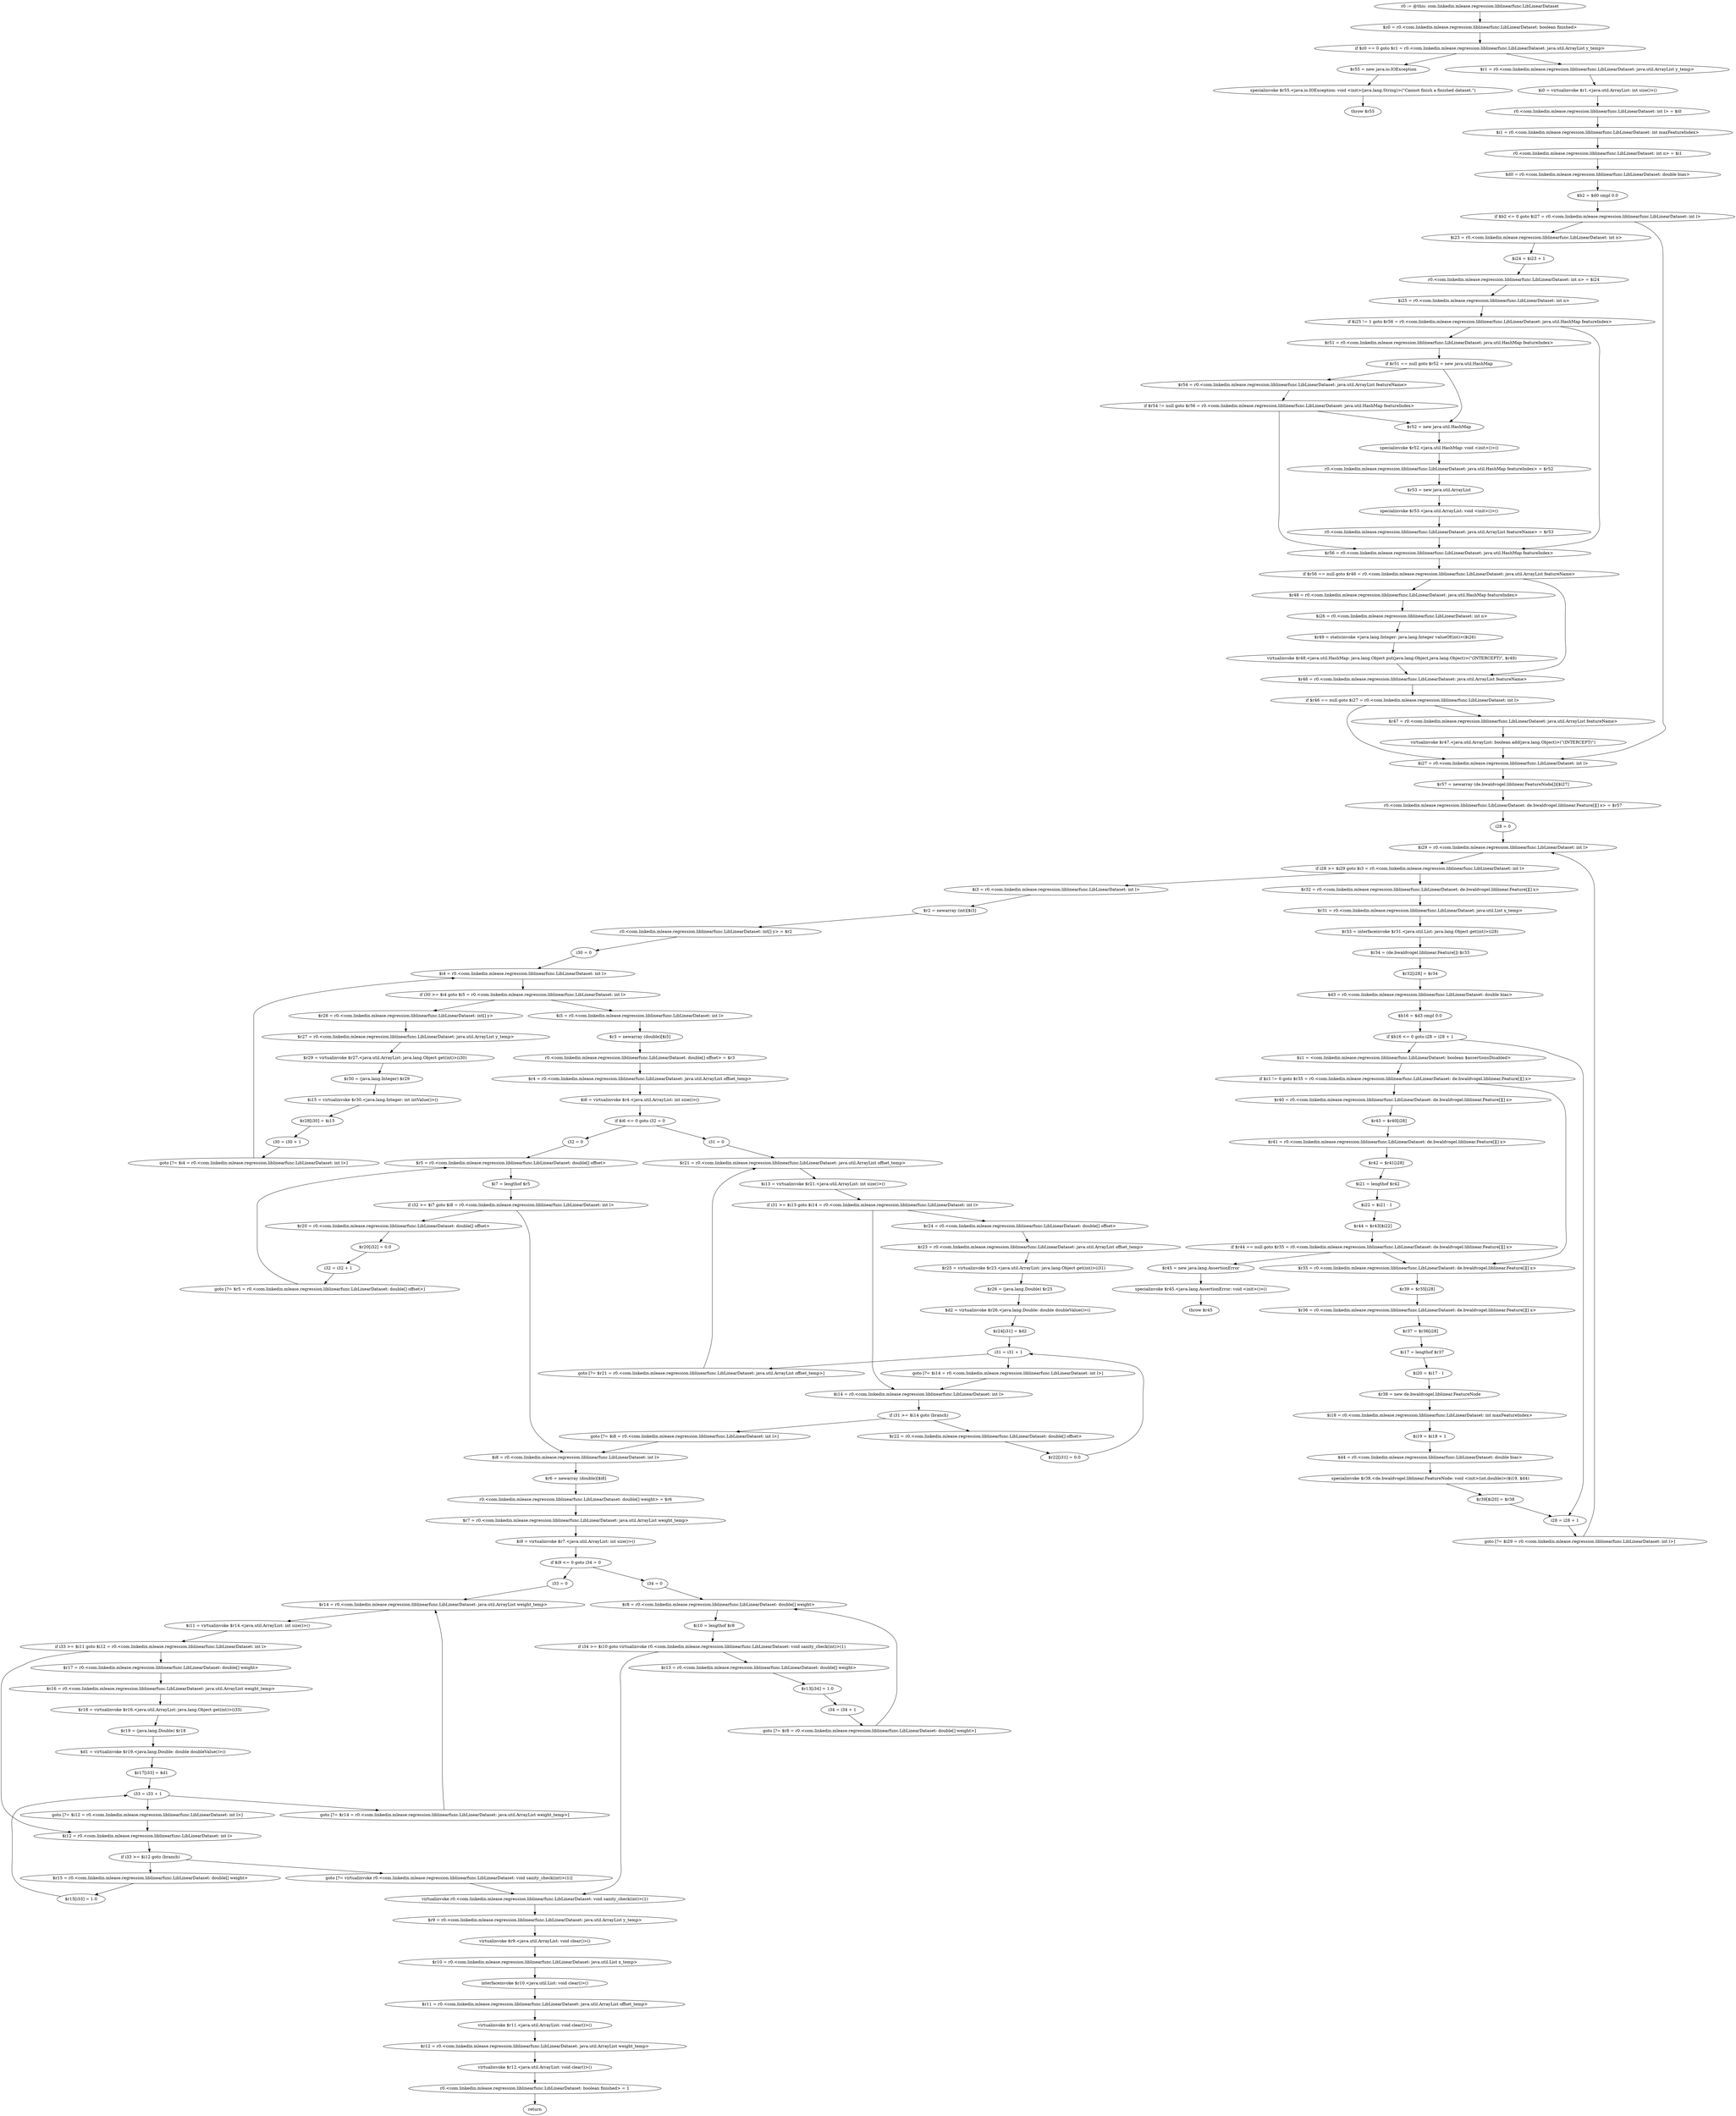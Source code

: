 digraph "unitGraph" {
    "r0 := @this: com.linkedin.mlease.regression.liblinearfunc.LibLinearDataset"
    "$z0 = r0.<com.linkedin.mlease.regression.liblinearfunc.LibLinearDataset: boolean finished>"
    "if $z0 == 0 goto $r1 = r0.<com.linkedin.mlease.regression.liblinearfunc.LibLinearDataset: java.util.ArrayList y_temp>"
    "$r55 = new java.io.IOException"
    "specialinvoke $r55.<java.io.IOException: void <init>(java.lang.String)>(\"Cannot finish a finished dataset.\")"
    "throw $r55"
    "$r1 = r0.<com.linkedin.mlease.regression.liblinearfunc.LibLinearDataset: java.util.ArrayList y_temp>"
    "$i0 = virtualinvoke $r1.<java.util.ArrayList: int size()>()"
    "r0.<com.linkedin.mlease.regression.liblinearfunc.LibLinearDataset: int l> = $i0"
    "$i1 = r0.<com.linkedin.mlease.regression.liblinearfunc.LibLinearDataset: int maxFeatureIndex>"
    "r0.<com.linkedin.mlease.regression.liblinearfunc.LibLinearDataset: int n> = $i1"
    "$d0 = r0.<com.linkedin.mlease.regression.liblinearfunc.LibLinearDataset: double bias>"
    "$b2 = $d0 cmpl 0.0"
    "if $b2 <= 0 goto $i27 = r0.<com.linkedin.mlease.regression.liblinearfunc.LibLinearDataset: int l>"
    "$i23 = r0.<com.linkedin.mlease.regression.liblinearfunc.LibLinearDataset: int n>"
    "$i24 = $i23 + 1"
    "r0.<com.linkedin.mlease.regression.liblinearfunc.LibLinearDataset: int n> = $i24"
    "$i25 = r0.<com.linkedin.mlease.regression.liblinearfunc.LibLinearDataset: int n>"
    "if $i25 != 1 goto $r56 = r0.<com.linkedin.mlease.regression.liblinearfunc.LibLinearDataset: java.util.HashMap featureIndex>"
    "$r51 = r0.<com.linkedin.mlease.regression.liblinearfunc.LibLinearDataset: java.util.HashMap featureIndex>"
    "if $r51 == null goto $r52 = new java.util.HashMap"
    "$r54 = r0.<com.linkedin.mlease.regression.liblinearfunc.LibLinearDataset: java.util.ArrayList featureName>"
    "if $r54 != null goto $r56 = r0.<com.linkedin.mlease.regression.liblinearfunc.LibLinearDataset: java.util.HashMap featureIndex>"
    "$r52 = new java.util.HashMap"
    "specialinvoke $r52.<java.util.HashMap: void <init>()>()"
    "r0.<com.linkedin.mlease.regression.liblinearfunc.LibLinearDataset: java.util.HashMap featureIndex> = $r52"
    "$r53 = new java.util.ArrayList"
    "specialinvoke $r53.<java.util.ArrayList: void <init>()>()"
    "r0.<com.linkedin.mlease.regression.liblinearfunc.LibLinearDataset: java.util.ArrayList featureName> = $r53"
    "$r56 = r0.<com.linkedin.mlease.regression.liblinearfunc.LibLinearDataset: java.util.HashMap featureIndex>"
    "if $r56 == null goto $r46 = r0.<com.linkedin.mlease.regression.liblinearfunc.LibLinearDataset: java.util.ArrayList featureName>"
    "$r48 = r0.<com.linkedin.mlease.regression.liblinearfunc.LibLinearDataset: java.util.HashMap featureIndex>"
    "$i26 = r0.<com.linkedin.mlease.regression.liblinearfunc.LibLinearDataset: int n>"
    "$r49 = staticinvoke <java.lang.Integer: java.lang.Integer valueOf(int)>($i26)"
    "virtualinvoke $r48.<java.util.HashMap: java.lang.Object put(java.lang.Object,java.lang.Object)>(\"(INTERCEPT)\", $r49)"
    "$r46 = r0.<com.linkedin.mlease.regression.liblinearfunc.LibLinearDataset: java.util.ArrayList featureName>"
    "if $r46 == null goto $i27 = r0.<com.linkedin.mlease.regression.liblinearfunc.LibLinearDataset: int l>"
    "$r47 = r0.<com.linkedin.mlease.regression.liblinearfunc.LibLinearDataset: java.util.ArrayList featureName>"
    "virtualinvoke $r47.<java.util.ArrayList: boolean add(java.lang.Object)>(\"(INTERCEPT)\")"
    "$i27 = r0.<com.linkedin.mlease.regression.liblinearfunc.LibLinearDataset: int l>"
    "$r57 = newarray (de.bwaldvogel.liblinear.FeatureNode[])[$i27]"
    "r0.<com.linkedin.mlease.regression.liblinearfunc.LibLinearDataset: de.bwaldvogel.liblinear.Feature[][] x> = $r57"
    "i28 = 0"
    "$i29 = r0.<com.linkedin.mlease.regression.liblinearfunc.LibLinearDataset: int l>"
    "if i28 >= $i29 goto $i3 = r0.<com.linkedin.mlease.regression.liblinearfunc.LibLinearDataset: int l>"
    "$r32 = r0.<com.linkedin.mlease.regression.liblinearfunc.LibLinearDataset: de.bwaldvogel.liblinear.Feature[][] x>"
    "$r31 = r0.<com.linkedin.mlease.regression.liblinearfunc.LibLinearDataset: java.util.List x_temp>"
    "$r33 = interfaceinvoke $r31.<java.util.List: java.lang.Object get(int)>(i28)"
    "$r34 = (de.bwaldvogel.liblinear.Feature[]) $r33"
    "$r32[i28] = $r34"
    "$d3 = r0.<com.linkedin.mlease.regression.liblinearfunc.LibLinearDataset: double bias>"
    "$b16 = $d3 cmpl 0.0"
    "if $b16 <= 0 goto i28 = i28 + 1"
    "$z1 = <com.linkedin.mlease.regression.liblinearfunc.LibLinearDataset: boolean $assertionsDisabled>"
    "if $z1 != 0 goto $r35 = r0.<com.linkedin.mlease.regression.liblinearfunc.LibLinearDataset: de.bwaldvogel.liblinear.Feature[][] x>"
    "$r40 = r0.<com.linkedin.mlease.regression.liblinearfunc.LibLinearDataset: de.bwaldvogel.liblinear.Feature[][] x>"
    "$r43 = $r40[i28]"
    "$r41 = r0.<com.linkedin.mlease.regression.liblinearfunc.LibLinearDataset: de.bwaldvogel.liblinear.Feature[][] x>"
    "$r42 = $r41[i28]"
    "$i21 = lengthof $r42"
    "$i22 = $i21 - 1"
    "$r44 = $r43[$i22]"
    "if $r44 == null goto $r35 = r0.<com.linkedin.mlease.regression.liblinearfunc.LibLinearDataset: de.bwaldvogel.liblinear.Feature[][] x>"
    "$r45 = new java.lang.AssertionError"
    "specialinvoke $r45.<java.lang.AssertionError: void <init>()>()"
    "throw $r45"
    "$r35 = r0.<com.linkedin.mlease.regression.liblinearfunc.LibLinearDataset: de.bwaldvogel.liblinear.Feature[][] x>"
    "$r39 = $r35[i28]"
    "$r36 = r0.<com.linkedin.mlease.regression.liblinearfunc.LibLinearDataset: de.bwaldvogel.liblinear.Feature[][] x>"
    "$r37 = $r36[i28]"
    "$i17 = lengthof $r37"
    "$i20 = $i17 - 1"
    "$r38 = new de.bwaldvogel.liblinear.FeatureNode"
    "$i18 = r0.<com.linkedin.mlease.regression.liblinearfunc.LibLinearDataset: int maxFeatureIndex>"
    "$i19 = $i18 + 1"
    "$d4 = r0.<com.linkedin.mlease.regression.liblinearfunc.LibLinearDataset: double bias>"
    "specialinvoke $r38.<de.bwaldvogel.liblinear.FeatureNode: void <init>(int,double)>($i19, $d4)"
    "$r39[$i20] = $r38"
    "i28 = i28 + 1"
    "goto [?= $i29 = r0.<com.linkedin.mlease.regression.liblinearfunc.LibLinearDataset: int l>]"
    "$i3 = r0.<com.linkedin.mlease.regression.liblinearfunc.LibLinearDataset: int l>"
    "$r2 = newarray (int)[$i3]"
    "r0.<com.linkedin.mlease.regression.liblinearfunc.LibLinearDataset: int[] y> = $r2"
    "i30 = 0"
    "$i4 = r0.<com.linkedin.mlease.regression.liblinearfunc.LibLinearDataset: int l>"
    "if i30 >= $i4 goto $i5 = r0.<com.linkedin.mlease.regression.liblinearfunc.LibLinearDataset: int l>"
    "$r28 = r0.<com.linkedin.mlease.regression.liblinearfunc.LibLinearDataset: int[] y>"
    "$r27 = r0.<com.linkedin.mlease.regression.liblinearfunc.LibLinearDataset: java.util.ArrayList y_temp>"
    "$r29 = virtualinvoke $r27.<java.util.ArrayList: java.lang.Object get(int)>(i30)"
    "$r30 = (java.lang.Integer) $r29"
    "$i15 = virtualinvoke $r30.<java.lang.Integer: int intValue()>()"
    "$r28[i30] = $i15"
    "i30 = i30 + 1"
    "goto [?= $i4 = r0.<com.linkedin.mlease.regression.liblinearfunc.LibLinearDataset: int l>]"
    "$i5 = r0.<com.linkedin.mlease.regression.liblinearfunc.LibLinearDataset: int l>"
    "$r3 = newarray (double)[$i5]"
    "r0.<com.linkedin.mlease.regression.liblinearfunc.LibLinearDataset: double[] offset> = $r3"
    "$r4 = r0.<com.linkedin.mlease.regression.liblinearfunc.LibLinearDataset: java.util.ArrayList offset_temp>"
    "$i6 = virtualinvoke $r4.<java.util.ArrayList: int size()>()"
    "if $i6 <= 0 goto i32 = 0"
    "i31 = 0"
    "$r21 = r0.<com.linkedin.mlease.regression.liblinearfunc.LibLinearDataset: java.util.ArrayList offset_temp>"
    "$i13 = virtualinvoke $r21.<java.util.ArrayList: int size()>()"
    "if i31 >= $i13 goto $i14 = r0.<com.linkedin.mlease.regression.liblinearfunc.LibLinearDataset: int l>"
    "$r24 = r0.<com.linkedin.mlease.regression.liblinearfunc.LibLinearDataset: double[] offset>"
    "$r23 = r0.<com.linkedin.mlease.regression.liblinearfunc.LibLinearDataset: java.util.ArrayList offset_temp>"
    "$r25 = virtualinvoke $r23.<java.util.ArrayList: java.lang.Object get(int)>(i31)"
    "$r26 = (java.lang.Double) $r25"
    "$d2 = virtualinvoke $r26.<java.lang.Double: double doubleValue()>()"
    "$r24[i31] = $d2"
    "i31 = i31 + 1"
    "goto [?= $r21 = r0.<com.linkedin.mlease.regression.liblinearfunc.LibLinearDataset: java.util.ArrayList offset_temp>]"
    "$i14 = r0.<com.linkedin.mlease.regression.liblinearfunc.LibLinearDataset: int l>"
    "if i31 >= $i14 goto (branch)"
    "$r22 = r0.<com.linkedin.mlease.regression.liblinearfunc.LibLinearDataset: double[] offset>"
    "$r22[i31] = 0.0"
    "goto [?= $i14 = r0.<com.linkedin.mlease.regression.liblinearfunc.LibLinearDataset: int l>]"
    "goto [?= $i8 = r0.<com.linkedin.mlease.regression.liblinearfunc.LibLinearDataset: int l>]"
    "i32 = 0"
    "$r5 = r0.<com.linkedin.mlease.regression.liblinearfunc.LibLinearDataset: double[] offset>"
    "$i7 = lengthof $r5"
    "if i32 >= $i7 goto $i8 = r0.<com.linkedin.mlease.regression.liblinearfunc.LibLinearDataset: int l>"
    "$r20 = r0.<com.linkedin.mlease.regression.liblinearfunc.LibLinearDataset: double[] offset>"
    "$r20[i32] = 0.0"
    "i32 = i32 + 1"
    "goto [?= $r5 = r0.<com.linkedin.mlease.regression.liblinearfunc.LibLinearDataset: double[] offset>]"
    "$i8 = r0.<com.linkedin.mlease.regression.liblinearfunc.LibLinearDataset: int l>"
    "$r6 = newarray (double)[$i8]"
    "r0.<com.linkedin.mlease.regression.liblinearfunc.LibLinearDataset: double[] weight> = $r6"
    "$r7 = r0.<com.linkedin.mlease.regression.liblinearfunc.LibLinearDataset: java.util.ArrayList weight_temp>"
    "$i9 = virtualinvoke $r7.<java.util.ArrayList: int size()>()"
    "if $i9 <= 0 goto i34 = 0"
    "i33 = 0"
    "$r14 = r0.<com.linkedin.mlease.regression.liblinearfunc.LibLinearDataset: java.util.ArrayList weight_temp>"
    "$i11 = virtualinvoke $r14.<java.util.ArrayList: int size()>()"
    "if i33 >= $i11 goto $i12 = r0.<com.linkedin.mlease.regression.liblinearfunc.LibLinearDataset: int l>"
    "$r17 = r0.<com.linkedin.mlease.regression.liblinearfunc.LibLinearDataset: double[] weight>"
    "$r16 = r0.<com.linkedin.mlease.regression.liblinearfunc.LibLinearDataset: java.util.ArrayList weight_temp>"
    "$r18 = virtualinvoke $r16.<java.util.ArrayList: java.lang.Object get(int)>(i33)"
    "$r19 = (java.lang.Double) $r18"
    "$d1 = virtualinvoke $r19.<java.lang.Double: double doubleValue()>()"
    "$r17[i33] = $d1"
    "i33 = i33 + 1"
    "goto [?= $r14 = r0.<com.linkedin.mlease.regression.liblinearfunc.LibLinearDataset: java.util.ArrayList weight_temp>]"
    "$i12 = r0.<com.linkedin.mlease.regression.liblinearfunc.LibLinearDataset: int l>"
    "if i33 >= $i12 goto (branch)"
    "$r15 = r0.<com.linkedin.mlease.regression.liblinearfunc.LibLinearDataset: double[] weight>"
    "$r15[i33] = 1.0"
    "goto [?= $i12 = r0.<com.linkedin.mlease.regression.liblinearfunc.LibLinearDataset: int l>]"
    "goto [?= virtualinvoke r0.<com.linkedin.mlease.regression.liblinearfunc.LibLinearDataset: void sanity_check(int)>(1)]"
    "i34 = 0"
    "$r8 = r0.<com.linkedin.mlease.regression.liblinearfunc.LibLinearDataset: double[] weight>"
    "$i10 = lengthof $r8"
    "if i34 >= $i10 goto virtualinvoke r0.<com.linkedin.mlease.regression.liblinearfunc.LibLinearDataset: void sanity_check(int)>(1)"
    "$r13 = r0.<com.linkedin.mlease.regression.liblinearfunc.LibLinearDataset: double[] weight>"
    "$r13[i34] = 1.0"
    "i34 = i34 + 1"
    "goto [?= $r8 = r0.<com.linkedin.mlease.regression.liblinearfunc.LibLinearDataset: double[] weight>]"
    "virtualinvoke r0.<com.linkedin.mlease.regression.liblinearfunc.LibLinearDataset: void sanity_check(int)>(1)"
    "$r9 = r0.<com.linkedin.mlease.regression.liblinearfunc.LibLinearDataset: java.util.ArrayList y_temp>"
    "virtualinvoke $r9.<java.util.ArrayList: void clear()>()"
    "$r10 = r0.<com.linkedin.mlease.regression.liblinearfunc.LibLinearDataset: java.util.List x_temp>"
    "interfaceinvoke $r10.<java.util.List: void clear()>()"
    "$r11 = r0.<com.linkedin.mlease.regression.liblinearfunc.LibLinearDataset: java.util.ArrayList offset_temp>"
    "virtualinvoke $r11.<java.util.ArrayList: void clear()>()"
    "$r12 = r0.<com.linkedin.mlease.regression.liblinearfunc.LibLinearDataset: java.util.ArrayList weight_temp>"
    "virtualinvoke $r12.<java.util.ArrayList: void clear()>()"
    "r0.<com.linkedin.mlease.regression.liblinearfunc.LibLinearDataset: boolean finished> = 1"
    "return"
    "r0 := @this: com.linkedin.mlease.regression.liblinearfunc.LibLinearDataset"->"$z0 = r0.<com.linkedin.mlease.regression.liblinearfunc.LibLinearDataset: boolean finished>";
    "$z0 = r0.<com.linkedin.mlease.regression.liblinearfunc.LibLinearDataset: boolean finished>"->"if $z0 == 0 goto $r1 = r0.<com.linkedin.mlease.regression.liblinearfunc.LibLinearDataset: java.util.ArrayList y_temp>";
    "if $z0 == 0 goto $r1 = r0.<com.linkedin.mlease.regression.liblinearfunc.LibLinearDataset: java.util.ArrayList y_temp>"->"$r55 = new java.io.IOException";
    "if $z0 == 0 goto $r1 = r0.<com.linkedin.mlease.regression.liblinearfunc.LibLinearDataset: java.util.ArrayList y_temp>"->"$r1 = r0.<com.linkedin.mlease.regression.liblinearfunc.LibLinearDataset: java.util.ArrayList y_temp>";
    "$r55 = new java.io.IOException"->"specialinvoke $r55.<java.io.IOException: void <init>(java.lang.String)>(\"Cannot finish a finished dataset.\")";
    "specialinvoke $r55.<java.io.IOException: void <init>(java.lang.String)>(\"Cannot finish a finished dataset.\")"->"throw $r55";
    "$r1 = r0.<com.linkedin.mlease.regression.liblinearfunc.LibLinearDataset: java.util.ArrayList y_temp>"->"$i0 = virtualinvoke $r1.<java.util.ArrayList: int size()>()";
    "$i0 = virtualinvoke $r1.<java.util.ArrayList: int size()>()"->"r0.<com.linkedin.mlease.regression.liblinearfunc.LibLinearDataset: int l> = $i0";
    "r0.<com.linkedin.mlease.regression.liblinearfunc.LibLinearDataset: int l> = $i0"->"$i1 = r0.<com.linkedin.mlease.regression.liblinearfunc.LibLinearDataset: int maxFeatureIndex>";
    "$i1 = r0.<com.linkedin.mlease.regression.liblinearfunc.LibLinearDataset: int maxFeatureIndex>"->"r0.<com.linkedin.mlease.regression.liblinearfunc.LibLinearDataset: int n> = $i1";
    "r0.<com.linkedin.mlease.regression.liblinearfunc.LibLinearDataset: int n> = $i1"->"$d0 = r0.<com.linkedin.mlease.regression.liblinearfunc.LibLinearDataset: double bias>";
    "$d0 = r0.<com.linkedin.mlease.regression.liblinearfunc.LibLinearDataset: double bias>"->"$b2 = $d0 cmpl 0.0";
    "$b2 = $d0 cmpl 0.0"->"if $b2 <= 0 goto $i27 = r0.<com.linkedin.mlease.regression.liblinearfunc.LibLinearDataset: int l>";
    "if $b2 <= 0 goto $i27 = r0.<com.linkedin.mlease.regression.liblinearfunc.LibLinearDataset: int l>"->"$i23 = r0.<com.linkedin.mlease.regression.liblinearfunc.LibLinearDataset: int n>";
    "if $b2 <= 0 goto $i27 = r0.<com.linkedin.mlease.regression.liblinearfunc.LibLinearDataset: int l>"->"$i27 = r0.<com.linkedin.mlease.regression.liblinearfunc.LibLinearDataset: int l>";
    "$i23 = r0.<com.linkedin.mlease.regression.liblinearfunc.LibLinearDataset: int n>"->"$i24 = $i23 + 1";
    "$i24 = $i23 + 1"->"r0.<com.linkedin.mlease.regression.liblinearfunc.LibLinearDataset: int n> = $i24";
    "r0.<com.linkedin.mlease.regression.liblinearfunc.LibLinearDataset: int n> = $i24"->"$i25 = r0.<com.linkedin.mlease.regression.liblinearfunc.LibLinearDataset: int n>";
    "$i25 = r0.<com.linkedin.mlease.regression.liblinearfunc.LibLinearDataset: int n>"->"if $i25 != 1 goto $r56 = r0.<com.linkedin.mlease.regression.liblinearfunc.LibLinearDataset: java.util.HashMap featureIndex>";
    "if $i25 != 1 goto $r56 = r0.<com.linkedin.mlease.regression.liblinearfunc.LibLinearDataset: java.util.HashMap featureIndex>"->"$r51 = r0.<com.linkedin.mlease.regression.liblinearfunc.LibLinearDataset: java.util.HashMap featureIndex>";
    "if $i25 != 1 goto $r56 = r0.<com.linkedin.mlease.regression.liblinearfunc.LibLinearDataset: java.util.HashMap featureIndex>"->"$r56 = r0.<com.linkedin.mlease.regression.liblinearfunc.LibLinearDataset: java.util.HashMap featureIndex>";
    "$r51 = r0.<com.linkedin.mlease.regression.liblinearfunc.LibLinearDataset: java.util.HashMap featureIndex>"->"if $r51 == null goto $r52 = new java.util.HashMap";
    "if $r51 == null goto $r52 = new java.util.HashMap"->"$r54 = r0.<com.linkedin.mlease.regression.liblinearfunc.LibLinearDataset: java.util.ArrayList featureName>";
    "if $r51 == null goto $r52 = new java.util.HashMap"->"$r52 = new java.util.HashMap";
    "$r54 = r0.<com.linkedin.mlease.regression.liblinearfunc.LibLinearDataset: java.util.ArrayList featureName>"->"if $r54 != null goto $r56 = r0.<com.linkedin.mlease.regression.liblinearfunc.LibLinearDataset: java.util.HashMap featureIndex>";
    "if $r54 != null goto $r56 = r0.<com.linkedin.mlease.regression.liblinearfunc.LibLinearDataset: java.util.HashMap featureIndex>"->"$r52 = new java.util.HashMap";
    "if $r54 != null goto $r56 = r0.<com.linkedin.mlease.regression.liblinearfunc.LibLinearDataset: java.util.HashMap featureIndex>"->"$r56 = r0.<com.linkedin.mlease.regression.liblinearfunc.LibLinearDataset: java.util.HashMap featureIndex>";
    "$r52 = new java.util.HashMap"->"specialinvoke $r52.<java.util.HashMap: void <init>()>()";
    "specialinvoke $r52.<java.util.HashMap: void <init>()>()"->"r0.<com.linkedin.mlease.regression.liblinearfunc.LibLinearDataset: java.util.HashMap featureIndex> = $r52";
    "r0.<com.linkedin.mlease.regression.liblinearfunc.LibLinearDataset: java.util.HashMap featureIndex> = $r52"->"$r53 = new java.util.ArrayList";
    "$r53 = new java.util.ArrayList"->"specialinvoke $r53.<java.util.ArrayList: void <init>()>()";
    "specialinvoke $r53.<java.util.ArrayList: void <init>()>()"->"r0.<com.linkedin.mlease.regression.liblinearfunc.LibLinearDataset: java.util.ArrayList featureName> = $r53";
    "r0.<com.linkedin.mlease.regression.liblinearfunc.LibLinearDataset: java.util.ArrayList featureName> = $r53"->"$r56 = r0.<com.linkedin.mlease.regression.liblinearfunc.LibLinearDataset: java.util.HashMap featureIndex>";
    "$r56 = r0.<com.linkedin.mlease.regression.liblinearfunc.LibLinearDataset: java.util.HashMap featureIndex>"->"if $r56 == null goto $r46 = r0.<com.linkedin.mlease.regression.liblinearfunc.LibLinearDataset: java.util.ArrayList featureName>";
    "if $r56 == null goto $r46 = r0.<com.linkedin.mlease.regression.liblinearfunc.LibLinearDataset: java.util.ArrayList featureName>"->"$r48 = r0.<com.linkedin.mlease.regression.liblinearfunc.LibLinearDataset: java.util.HashMap featureIndex>";
    "if $r56 == null goto $r46 = r0.<com.linkedin.mlease.regression.liblinearfunc.LibLinearDataset: java.util.ArrayList featureName>"->"$r46 = r0.<com.linkedin.mlease.regression.liblinearfunc.LibLinearDataset: java.util.ArrayList featureName>";
    "$r48 = r0.<com.linkedin.mlease.regression.liblinearfunc.LibLinearDataset: java.util.HashMap featureIndex>"->"$i26 = r0.<com.linkedin.mlease.regression.liblinearfunc.LibLinearDataset: int n>";
    "$i26 = r0.<com.linkedin.mlease.regression.liblinearfunc.LibLinearDataset: int n>"->"$r49 = staticinvoke <java.lang.Integer: java.lang.Integer valueOf(int)>($i26)";
    "$r49 = staticinvoke <java.lang.Integer: java.lang.Integer valueOf(int)>($i26)"->"virtualinvoke $r48.<java.util.HashMap: java.lang.Object put(java.lang.Object,java.lang.Object)>(\"(INTERCEPT)\", $r49)";
    "virtualinvoke $r48.<java.util.HashMap: java.lang.Object put(java.lang.Object,java.lang.Object)>(\"(INTERCEPT)\", $r49)"->"$r46 = r0.<com.linkedin.mlease.regression.liblinearfunc.LibLinearDataset: java.util.ArrayList featureName>";
    "$r46 = r0.<com.linkedin.mlease.regression.liblinearfunc.LibLinearDataset: java.util.ArrayList featureName>"->"if $r46 == null goto $i27 = r0.<com.linkedin.mlease.regression.liblinearfunc.LibLinearDataset: int l>";
    "if $r46 == null goto $i27 = r0.<com.linkedin.mlease.regression.liblinearfunc.LibLinearDataset: int l>"->"$r47 = r0.<com.linkedin.mlease.regression.liblinearfunc.LibLinearDataset: java.util.ArrayList featureName>";
    "if $r46 == null goto $i27 = r0.<com.linkedin.mlease.regression.liblinearfunc.LibLinearDataset: int l>"->"$i27 = r0.<com.linkedin.mlease.regression.liblinearfunc.LibLinearDataset: int l>";
    "$r47 = r0.<com.linkedin.mlease.regression.liblinearfunc.LibLinearDataset: java.util.ArrayList featureName>"->"virtualinvoke $r47.<java.util.ArrayList: boolean add(java.lang.Object)>(\"(INTERCEPT)\")";
    "virtualinvoke $r47.<java.util.ArrayList: boolean add(java.lang.Object)>(\"(INTERCEPT)\")"->"$i27 = r0.<com.linkedin.mlease.regression.liblinearfunc.LibLinearDataset: int l>";
    "$i27 = r0.<com.linkedin.mlease.regression.liblinearfunc.LibLinearDataset: int l>"->"$r57 = newarray (de.bwaldvogel.liblinear.FeatureNode[])[$i27]";
    "$r57 = newarray (de.bwaldvogel.liblinear.FeatureNode[])[$i27]"->"r0.<com.linkedin.mlease.regression.liblinearfunc.LibLinearDataset: de.bwaldvogel.liblinear.Feature[][] x> = $r57";
    "r0.<com.linkedin.mlease.regression.liblinearfunc.LibLinearDataset: de.bwaldvogel.liblinear.Feature[][] x> = $r57"->"i28 = 0";
    "i28 = 0"->"$i29 = r0.<com.linkedin.mlease.regression.liblinearfunc.LibLinearDataset: int l>";
    "$i29 = r0.<com.linkedin.mlease.regression.liblinearfunc.LibLinearDataset: int l>"->"if i28 >= $i29 goto $i3 = r0.<com.linkedin.mlease.regression.liblinearfunc.LibLinearDataset: int l>";
    "if i28 >= $i29 goto $i3 = r0.<com.linkedin.mlease.regression.liblinearfunc.LibLinearDataset: int l>"->"$r32 = r0.<com.linkedin.mlease.regression.liblinearfunc.LibLinearDataset: de.bwaldvogel.liblinear.Feature[][] x>";
    "if i28 >= $i29 goto $i3 = r0.<com.linkedin.mlease.regression.liblinearfunc.LibLinearDataset: int l>"->"$i3 = r0.<com.linkedin.mlease.regression.liblinearfunc.LibLinearDataset: int l>";
    "$r32 = r0.<com.linkedin.mlease.regression.liblinearfunc.LibLinearDataset: de.bwaldvogel.liblinear.Feature[][] x>"->"$r31 = r0.<com.linkedin.mlease.regression.liblinearfunc.LibLinearDataset: java.util.List x_temp>";
    "$r31 = r0.<com.linkedin.mlease.regression.liblinearfunc.LibLinearDataset: java.util.List x_temp>"->"$r33 = interfaceinvoke $r31.<java.util.List: java.lang.Object get(int)>(i28)";
    "$r33 = interfaceinvoke $r31.<java.util.List: java.lang.Object get(int)>(i28)"->"$r34 = (de.bwaldvogel.liblinear.Feature[]) $r33";
    "$r34 = (de.bwaldvogel.liblinear.Feature[]) $r33"->"$r32[i28] = $r34";
    "$r32[i28] = $r34"->"$d3 = r0.<com.linkedin.mlease.regression.liblinearfunc.LibLinearDataset: double bias>";
    "$d3 = r0.<com.linkedin.mlease.regression.liblinearfunc.LibLinearDataset: double bias>"->"$b16 = $d3 cmpl 0.0";
    "$b16 = $d3 cmpl 0.0"->"if $b16 <= 0 goto i28 = i28 + 1";
    "if $b16 <= 0 goto i28 = i28 + 1"->"$z1 = <com.linkedin.mlease.regression.liblinearfunc.LibLinearDataset: boolean $assertionsDisabled>";
    "if $b16 <= 0 goto i28 = i28 + 1"->"i28 = i28 + 1";
    "$z1 = <com.linkedin.mlease.regression.liblinearfunc.LibLinearDataset: boolean $assertionsDisabled>"->"if $z1 != 0 goto $r35 = r0.<com.linkedin.mlease.regression.liblinearfunc.LibLinearDataset: de.bwaldvogel.liblinear.Feature[][] x>";
    "if $z1 != 0 goto $r35 = r0.<com.linkedin.mlease.regression.liblinearfunc.LibLinearDataset: de.bwaldvogel.liblinear.Feature[][] x>"->"$r40 = r0.<com.linkedin.mlease.regression.liblinearfunc.LibLinearDataset: de.bwaldvogel.liblinear.Feature[][] x>";
    "if $z1 != 0 goto $r35 = r0.<com.linkedin.mlease.regression.liblinearfunc.LibLinearDataset: de.bwaldvogel.liblinear.Feature[][] x>"->"$r35 = r0.<com.linkedin.mlease.regression.liblinearfunc.LibLinearDataset: de.bwaldvogel.liblinear.Feature[][] x>";
    "$r40 = r0.<com.linkedin.mlease.regression.liblinearfunc.LibLinearDataset: de.bwaldvogel.liblinear.Feature[][] x>"->"$r43 = $r40[i28]";
    "$r43 = $r40[i28]"->"$r41 = r0.<com.linkedin.mlease.regression.liblinearfunc.LibLinearDataset: de.bwaldvogel.liblinear.Feature[][] x>";
    "$r41 = r0.<com.linkedin.mlease.regression.liblinearfunc.LibLinearDataset: de.bwaldvogel.liblinear.Feature[][] x>"->"$r42 = $r41[i28]";
    "$r42 = $r41[i28]"->"$i21 = lengthof $r42";
    "$i21 = lengthof $r42"->"$i22 = $i21 - 1";
    "$i22 = $i21 - 1"->"$r44 = $r43[$i22]";
    "$r44 = $r43[$i22]"->"if $r44 == null goto $r35 = r0.<com.linkedin.mlease.regression.liblinearfunc.LibLinearDataset: de.bwaldvogel.liblinear.Feature[][] x>";
    "if $r44 == null goto $r35 = r0.<com.linkedin.mlease.regression.liblinearfunc.LibLinearDataset: de.bwaldvogel.liblinear.Feature[][] x>"->"$r45 = new java.lang.AssertionError";
    "if $r44 == null goto $r35 = r0.<com.linkedin.mlease.regression.liblinearfunc.LibLinearDataset: de.bwaldvogel.liblinear.Feature[][] x>"->"$r35 = r0.<com.linkedin.mlease.regression.liblinearfunc.LibLinearDataset: de.bwaldvogel.liblinear.Feature[][] x>";
    "$r45 = new java.lang.AssertionError"->"specialinvoke $r45.<java.lang.AssertionError: void <init>()>()";
    "specialinvoke $r45.<java.lang.AssertionError: void <init>()>()"->"throw $r45";
    "$r35 = r0.<com.linkedin.mlease.regression.liblinearfunc.LibLinearDataset: de.bwaldvogel.liblinear.Feature[][] x>"->"$r39 = $r35[i28]";
    "$r39 = $r35[i28]"->"$r36 = r0.<com.linkedin.mlease.regression.liblinearfunc.LibLinearDataset: de.bwaldvogel.liblinear.Feature[][] x>";
    "$r36 = r0.<com.linkedin.mlease.regression.liblinearfunc.LibLinearDataset: de.bwaldvogel.liblinear.Feature[][] x>"->"$r37 = $r36[i28]";
    "$r37 = $r36[i28]"->"$i17 = lengthof $r37";
    "$i17 = lengthof $r37"->"$i20 = $i17 - 1";
    "$i20 = $i17 - 1"->"$r38 = new de.bwaldvogel.liblinear.FeatureNode";
    "$r38 = new de.bwaldvogel.liblinear.FeatureNode"->"$i18 = r0.<com.linkedin.mlease.regression.liblinearfunc.LibLinearDataset: int maxFeatureIndex>";
    "$i18 = r0.<com.linkedin.mlease.regression.liblinearfunc.LibLinearDataset: int maxFeatureIndex>"->"$i19 = $i18 + 1";
    "$i19 = $i18 + 1"->"$d4 = r0.<com.linkedin.mlease.regression.liblinearfunc.LibLinearDataset: double bias>";
    "$d4 = r0.<com.linkedin.mlease.regression.liblinearfunc.LibLinearDataset: double bias>"->"specialinvoke $r38.<de.bwaldvogel.liblinear.FeatureNode: void <init>(int,double)>($i19, $d4)";
    "specialinvoke $r38.<de.bwaldvogel.liblinear.FeatureNode: void <init>(int,double)>($i19, $d4)"->"$r39[$i20] = $r38";
    "$r39[$i20] = $r38"->"i28 = i28 + 1";
    "i28 = i28 + 1"->"goto [?= $i29 = r0.<com.linkedin.mlease.regression.liblinearfunc.LibLinearDataset: int l>]";
    "goto [?= $i29 = r0.<com.linkedin.mlease.regression.liblinearfunc.LibLinearDataset: int l>]"->"$i29 = r0.<com.linkedin.mlease.regression.liblinearfunc.LibLinearDataset: int l>";
    "$i3 = r0.<com.linkedin.mlease.regression.liblinearfunc.LibLinearDataset: int l>"->"$r2 = newarray (int)[$i3]";
    "$r2 = newarray (int)[$i3]"->"r0.<com.linkedin.mlease.regression.liblinearfunc.LibLinearDataset: int[] y> = $r2";
    "r0.<com.linkedin.mlease.regression.liblinearfunc.LibLinearDataset: int[] y> = $r2"->"i30 = 0";
    "i30 = 0"->"$i4 = r0.<com.linkedin.mlease.regression.liblinearfunc.LibLinearDataset: int l>";
    "$i4 = r0.<com.linkedin.mlease.regression.liblinearfunc.LibLinearDataset: int l>"->"if i30 >= $i4 goto $i5 = r0.<com.linkedin.mlease.regression.liblinearfunc.LibLinearDataset: int l>";
    "if i30 >= $i4 goto $i5 = r0.<com.linkedin.mlease.regression.liblinearfunc.LibLinearDataset: int l>"->"$r28 = r0.<com.linkedin.mlease.regression.liblinearfunc.LibLinearDataset: int[] y>";
    "if i30 >= $i4 goto $i5 = r0.<com.linkedin.mlease.regression.liblinearfunc.LibLinearDataset: int l>"->"$i5 = r0.<com.linkedin.mlease.regression.liblinearfunc.LibLinearDataset: int l>";
    "$r28 = r0.<com.linkedin.mlease.regression.liblinearfunc.LibLinearDataset: int[] y>"->"$r27 = r0.<com.linkedin.mlease.regression.liblinearfunc.LibLinearDataset: java.util.ArrayList y_temp>";
    "$r27 = r0.<com.linkedin.mlease.regression.liblinearfunc.LibLinearDataset: java.util.ArrayList y_temp>"->"$r29 = virtualinvoke $r27.<java.util.ArrayList: java.lang.Object get(int)>(i30)";
    "$r29 = virtualinvoke $r27.<java.util.ArrayList: java.lang.Object get(int)>(i30)"->"$r30 = (java.lang.Integer) $r29";
    "$r30 = (java.lang.Integer) $r29"->"$i15 = virtualinvoke $r30.<java.lang.Integer: int intValue()>()";
    "$i15 = virtualinvoke $r30.<java.lang.Integer: int intValue()>()"->"$r28[i30] = $i15";
    "$r28[i30] = $i15"->"i30 = i30 + 1";
    "i30 = i30 + 1"->"goto [?= $i4 = r0.<com.linkedin.mlease.regression.liblinearfunc.LibLinearDataset: int l>]";
    "goto [?= $i4 = r0.<com.linkedin.mlease.regression.liblinearfunc.LibLinearDataset: int l>]"->"$i4 = r0.<com.linkedin.mlease.regression.liblinearfunc.LibLinearDataset: int l>";
    "$i5 = r0.<com.linkedin.mlease.regression.liblinearfunc.LibLinearDataset: int l>"->"$r3 = newarray (double)[$i5]";
    "$r3 = newarray (double)[$i5]"->"r0.<com.linkedin.mlease.regression.liblinearfunc.LibLinearDataset: double[] offset> = $r3";
    "r0.<com.linkedin.mlease.regression.liblinearfunc.LibLinearDataset: double[] offset> = $r3"->"$r4 = r0.<com.linkedin.mlease.regression.liblinearfunc.LibLinearDataset: java.util.ArrayList offset_temp>";
    "$r4 = r0.<com.linkedin.mlease.regression.liblinearfunc.LibLinearDataset: java.util.ArrayList offset_temp>"->"$i6 = virtualinvoke $r4.<java.util.ArrayList: int size()>()";
    "$i6 = virtualinvoke $r4.<java.util.ArrayList: int size()>()"->"if $i6 <= 0 goto i32 = 0";
    "if $i6 <= 0 goto i32 = 0"->"i31 = 0";
    "if $i6 <= 0 goto i32 = 0"->"i32 = 0";
    "i31 = 0"->"$r21 = r0.<com.linkedin.mlease.regression.liblinearfunc.LibLinearDataset: java.util.ArrayList offset_temp>";
    "$r21 = r0.<com.linkedin.mlease.regression.liblinearfunc.LibLinearDataset: java.util.ArrayList offset_temp>"->"$i13 = virtualinvoke $r21.<java.util.ArrayList: int size()>()";
    "$i13 = virtualinvoke $r21.<java.util.ArrayList: int size()>()"->"if i31 >= $i13 goto $i14 = r0.<com.linkedin.mlease.regression.liblinearfunc.LibLinearDataset: int l>";
    "if i31 >= $i13 goto $i14 = r0.<com.linkedin.mlease.regression.liblinearfunc.LibLinearDataset: int l>"->"$r24 = r0.<com.linkedin.mlease.regression.liblinearfunc.LibLinearDataset: double[] offset>";
    "if i31 >= $i13 goto $i14 = r0.<com.linkedin.mlease.regression.liblinearfunc.LibLinearDataset: int l>"->"$i14 = r0.<com.linkedin.mlease.regression.liblinearfunc.LibLinearDataset: int l>";
    "$r24 = r0.<com.linkedin.mlease.regression.liblinearfunc.LibLinearDataset: double[] offset>"->"$r23 = r0.<com.linkedin.mlease.regression.liblinearfunc.LibLinearDataset: java.util.ArrayList offset_temp>";
    "$r23 = r0.<com.linkedin.mlease.regression.liblinearfunc.LibLinearDataset: java.util.ArrayList offset_temp>"->"$r25 = virtualinvoke $r23.<java.util.ArrayList: java.lang.Object get(int)>(i31)";
    "$r25 = virtualinvoke $r23.<java.util.ArrayList: java.lang.Object get(int)>(i31)"->"$r26 = (java.lang.Double) $r25";
    "$r26 = (java.lang.Double) $r25"->"$d2 = virtualinvoke $r26.<java.lang.Double: double doubleValue()>()";
    "$d2 = virtualinvoke $r26.<java.lang.Double: double doubleValue()>()"->"$r24[i31] = $d2";
    "$r24[i31] = $d2"->"i31 = i31 + 1";
    "i31 = i31 + 1"->"goto [?= $r21 = r0.<com.linkedin.mlease.regression.liblinearfunc.LibLinearDataset: java.util.ArrayList offset_temp>]";
    "goto [?= $r21 = r0.<com.linkedin.mlease.regression.liblinearfunc.LibLinearDataset: java.util.ArrayList offset_temp>]"->"$r21 = r0.<com.linkedin.mlease.regression.liblinearfunc.LibLinearDataset: java.util.ArrayList offset_temp>";
    "$i14 = r0.<com.linkedin.mlease.regression.liblinearfunc.LibLinearDataset: int l>"->"if i31 >= $i14 goto (branch)";
    "if i31 >= $i14 goto (branch)"->"$r22 = r0.<com.linkedin.mlease.regression.liblinearfunc.LibLinearDataset: double[] offset>";
    "if i31 >= $i14 goto (branch)"->"goto [?= $i8 = r0.<com.linkedin.mlease.regression.liblinearfunc.LibLinearDataset: int l>]";
    "$r22 = r0.<com.linkedin.mlease.regression.liblinearfunc.LibLinearDataset: double[] offset>"->"$r22[i31] = 0.0";
    "$r22[i31] = 0.0"->"i31 = i31 + 1";
    "i31 = i31 + 1"->"goto [?= $i14 = r0.<com.linkedin.mlease.regression.liblinearfunc.LibLinearDataset: int l>]";
    "goto [?= $i14 = r0.<com.linkedin.mlease.regression.liblinearfunc.LibLinearDataset: int l>]"->"$i14 = r0.<com.linkedin.mlease.regression.liblinearfunc.LibLinearDataset: int l>";
    "goto [?= $i8 = r0.<com.linkedin.mlease.regression.liblinearfunc.LibLinearDataset: int l>]"->"$i8 = r0.<com.linkedin.mlease.regression.liblinearfunc.LibLinearDataset: int l>";
    "i32 = 0"->"$r5 = r0.<com.linkedin.mlease.regression.liblinearfunc.LibLinearDataset: double[] offset>";
    "$r5 = r0.<com.linkedin.mlease.regression.liblinearfunc.LibLinearDataset: double[] offset>"->"$i7 = lengthof $r5";
    "$i7 = lengthof $r5"->"if i32 >= $i7 goto $i8 = r0.<com.linkedin.mlease.regression.liblinearfunc.LibLinearDataset: int l>";
    "if i32 >= $i7 goto $i8 = r0.<com.linkedin.mlease.regression.liblinearfunc.LibLinearDataset: int l>"->"$r20 = r0.<com.linkedin.mlease.regression.liblinearfunc.LibLinearDataset: double[] offset>";
    "if i32 >= $i7 goto $i8 = r0.<com.linkedin.mlease.regression.liblinearfunc.LibLinearDataset: int l>"->"$i8 = r0.<com.linkedin.mlease.regression.liblinearfunc.LibLinearDataset: int l>";
    "$r20 = r0.<com.linkedin.mlease.regression.liblinearfunc.LibLinearDataset: double[] offset>"->"$r20[i32] = 0.0";
    "$r20[i32] = 0.0"->"i32 = i32 + 1";
    "i32 = i32 + 1"->"goto [?= $r5 = r0.<com.linkedin.mlease.regression.liblinearfunc.LibLinearDataset: double[] offset>]";
    "goto [?= $r5 = r0.<com.linkedin.mlease.regression.liblinearfunc.LibLinearDataset: double[] offset>]"->"$r5 = r0.<com.linkedin.mlease.regression.liblinearfunc.LibLinearDataset: double[] offset>";
    "$i8 = r0.<com.linkedin.mlease.regression.liblinearfunc.LibLinearDataset: int l>"->"$r6 = newarray (double)[$i8]";
    "$r6 = newarray (double)[$i8]"->"r0.<com.linkedin.mlease.regression.liblinearfunc.LibLinearDataset: double[] weight> = $r6";
    "r0.<com.linkedin.mlease.regression.liblinearfunc.LibLinearDataset: double[] weight> = $r6"->"$r7 = r0.<com.linkedin.mlease.regression.liblinearfunc.LibLinearDataset: java.util.ArrayList weight_temp>";
    "$r7 = r0.<com.linkedin.mlease.regression.liblinearfunc.LibLinearDataset: java.util.ArrayList weight_temp>"->"$i9 = virtualinvoke $r7.<java.util.ArrayList: int size()>()";
    "$i9 = virtualinvoke $r7.<java.util.ArrayList: int size()>()"->"if $i9 <= 0 goto i34 = 0";
    "if $i9 <= 0 goto i34 = 0"->"i33 = 0";
    "if $i9 <= 0 goto i34 = 0"->"i34 = 0";
    "i33 = 0"->"$r14 = r0.<com.linkedin.mlease.regression.liblinearfunc.LibLinearDataset: java.util.ArrayList weight_temp>";
    "$r14 = r0.<com.linkedin.mlease.regression.liblinearfunc.LibLinearDataset: java.util.ArrayList weight_temp>"->"$i11 = virtualinvoke $r14.<java.util.ArrayList: int size()>()";
    "$i11 = virtualinvoke $r14.<java.util.ArrayList: int size()>()"->"if i33 >= $i11 goto $i12 = r0.<com.linkedin.mlease.regression.liblinearfunc.LibLinearDataset: int l>";
    "if i33 >= $i11 goto $i12 = r0.<com.linkedin.mlease.regression.liblinearfunc.LibLinearDataset: int l>"->"$r17 = r0.<com.linkedin.mlease.regression.liblinearfunc.LibLinearDataset: double[] weight>";
    "if i33 >= $i11 goto $i12 = r0.<com.linkedin.mlease.regression.liblinearfunc.LibLinearDataset: int l>"->"$i12 = r0.<com.linkedin.mlease.regression.liblinearfunc.LibLinearDataset: int l>";
    "$r17 = r0.<com.linkedin.mlease.regression.liblinearfunc.LibLinearDataset: double[] weight>"->"$r16 = r0.<com.linkedin.mlease.regression.liblinearfunc.LibLinearDataset: java.util.ArrayList weight_temp>";
    "$r16 = r0.<com.linkedin.mlease.regression.liblinearfunc.LibLinearDataset: java.util.ArrayList weight_temp>"->"$r18 = virtualinvoke $r16.<java.util.ArrayList: java.lang.Object get(int)>(i33)";
    "$r18 = virtualinvoke $r16.<java.util.ArrayList: java.lang.Object get(int)>(i33)"->"$r19 = (java.lang.Double) $r18";
    "$r19 = (java.lang.Double) $r18"->"$d1 = virtualinvoke $r19.<java.lang.Double: double doubleValue()>()";
    "$d1 = virtualinvoke $r19.<java.lang.Double: double doubleValue()>()"->"$r17[i33] = $d1";
    "$r17[i33] = $d1"->"i33 = i33 + 1";
    "i33 = i33 + 1"->"goto [?= $r14 = r0.<com.linkedin.mlease.regression.liblinearfunc.LibLinearDataset: java.util.ArrayList weight_temp>]";
    "goto [?= $r14 = r0.<com.linkedin.mlease.regression.liblinearfunc.LibLinearDataset: java.util.ArrayList weight_temp>]"->"$r14 = r0.<com.linkedin.mlease.regression.liblinearfunc.LibLinearDataset: java.util.ArrayList weight_temp>";
    "$i12 = r0.<com.linkedin.mlease.regression.liblinearfunc.LibLinearDataset: int l>"->"if i33 >= $i12 goto (branch)";
    "if i33 >= $i12 goto (branch)"->"$r15 = r0.<com.linkedin.mlease.regression.liblinearfunc.LibLinearDataset: double[] weight>";
    "if i33 >= $i12 goto (branch)"->"goto [?= virtualinvoke r0.<com.linkedin.mlease.regression.liblinearfunc.LibLinearDataset: void sanity_check(int)>(1)]";
    "$r15 = r0.<com.linkedin.mlease.regression.liblinearfunc.LibLinearDataset: double[] weight>"->"$r15[i33] = 1.0";
    "$r15[i33] = 1.0"->"i33 = i33 + 1";
    "i33 = i33 + 1"->"goto [?= $i12 = r0.<com.linkedin.mlease.regression.liblinearfunc.LibLinearDataset: int l>]";
    "goto [?= $i12 = r0.<com.linkedin.mlease.regression.liblinearfunc.LibLinearDataset: int l>]"->"$i12 = r0.<com.linkedin.mlease.regression.liblinearfunc.LibLinearDataset: int l>";
    "goto [?= virtualinvoke r0.<com.linkedin.mlease.regression.liblinearfunc.LibLinearDataset: void sanity_check(int)>(1)]"->"virtualinvoke r0.<com.linkedin.mlease.regression.liblinearfunc.LibLinearDataset: void sanity_check(int)>(1)";
    "i34 = 0"->"$r8 = r0.<com.linkedin.mlease.regression.liblinearfunc.LibLinearDataset: double[] weight>";
    "$r8 = r0.<com.linkedin.mlease.regression.liblinearfunc.LibLinearDataset: double[] weight>"->"$i10 = lengthof $r8";
    "$i10 = lengthof $r8"->"if i34 >= $i10 goto virtualinvoke r0.<com.linkedin.mlease.regression.liblinearfunc.LibLinearDataset: void sanity_check(int)>(1)";
    "if i34 >= $i10 goto virtualinvoke r0.<com.linkedin.mlease.regression.liblinearfunc.LibLinearDataset: void sanity_check(int)>(1)"->"$r13 = r0.<com.linkedin.mlease.regression.liblinearfunc.LibLinearDataset: double[] weight>";
    "if i34 >= $i10 goto virtualinvoke r0.<com.linkedin.mlease.regression.liblinearfunc.LibLinearDataset: void sanity_check(int)>(1)"->"virtualinvoke r0.<com.linkedin.mlease.regression.liblinearfunc.LibLinearDataset: void sanity_check(int)>(1)";
    "$r13 = r0.<com.linkedin.mlease.regression.liblinearfunc.LibLinearDataset: double[] weight>"->"$r13[i34] = 1.0";
    "$r13[i34] = 1.0"->"i34 = i34 + 1";
    "i34 = i34 + 1"->"goto [?= $r8 = r0.<com.linkedin.mlease.regression.liblinearfunc.LibLinearDataset: double[] weight>]";
    "goto [?= $r8 = r0.<com.linkedin.mlease.regression.liblinearfunc.LibLinearDataset: double[] weight>]"->"$r8 = r0.<com.linkedin.mlease.regression.liblinearfunc.LibLinearDataset: double[] weight>";
    "virtualinvoke r0.<com.linkedin.mlease.regression.liblinearfunc.LibLinearDataset: void sanity_check(int)>(1)"->"$r9 = r0.<com.linkedin.mlease.regression.liblinearfunc.LibLinearDataset: java.util.ArrayList y_temp>";
    "$r9 = r0.<com.linkedin.mlease.regression.liblinearfunc.LibLinearDataset: java.util.ArrayList y_temp>"->"virtualinvoke $r9.<java.util.ArrayList: void clear()>()";
    "virtualinvoke $r9.<java.util.ArrayList: void clear()>()"->"$r10 = r0.<com.linkedin.mlease.regression.liblinearfunc.LibLinearDataset: java.util.List x_temp>";
    "$r10 = r0.<com.linkedin.mlease.regression.liblinearfunc.LibLinearDataset: java.util.List x_temp>"->"interfaceinvoke $r10.<java.util.List: void clear()>()";
    "interfaceinvoke $r10.<java.util.List: void clear()>()"->"$r11 = r0.<com.linkedin.mlease.regression.liblinearfunc.LibLinearDataset: java.util.ArrayList offset_temp>";
    "$r11 = r0.<com.linkedin.mlease.regression.liblinearfunc.LibLinearDataset: java.util.ArrayList offset_temp>"->"virtualinvoke $r11.<java.util.ArrayList: void clear()>()";
    "virtualinvoke $r11.<java.util.ArrayList: void clear()>()"->"$r12 = r0.<com.linkedin.mlease.regression.liblinearfunc.LibLinearDataset: java.util.ArrayList weight_temp>";
    "$r12 = r0.<com.linkedin.mlease.regression.liblinearfunc.LibLinearDataset: java.util.ArrayList weight_temp>"->"virtualinvoke $r12.<java.util.ArrayList: void clear()>()";
    "virtualinvoke $r12.<java.util.ArrayList: void clear()>()"->"r0.<com.linkedin.mlease.regression.liblinearfunc.LibLinearDataset: boolean finished> = 1";
    "r0.<com.linkedin.mlease.regression.liblinearfunc.LibLinearDataset: boolean finished> = 1"->"return";
}
